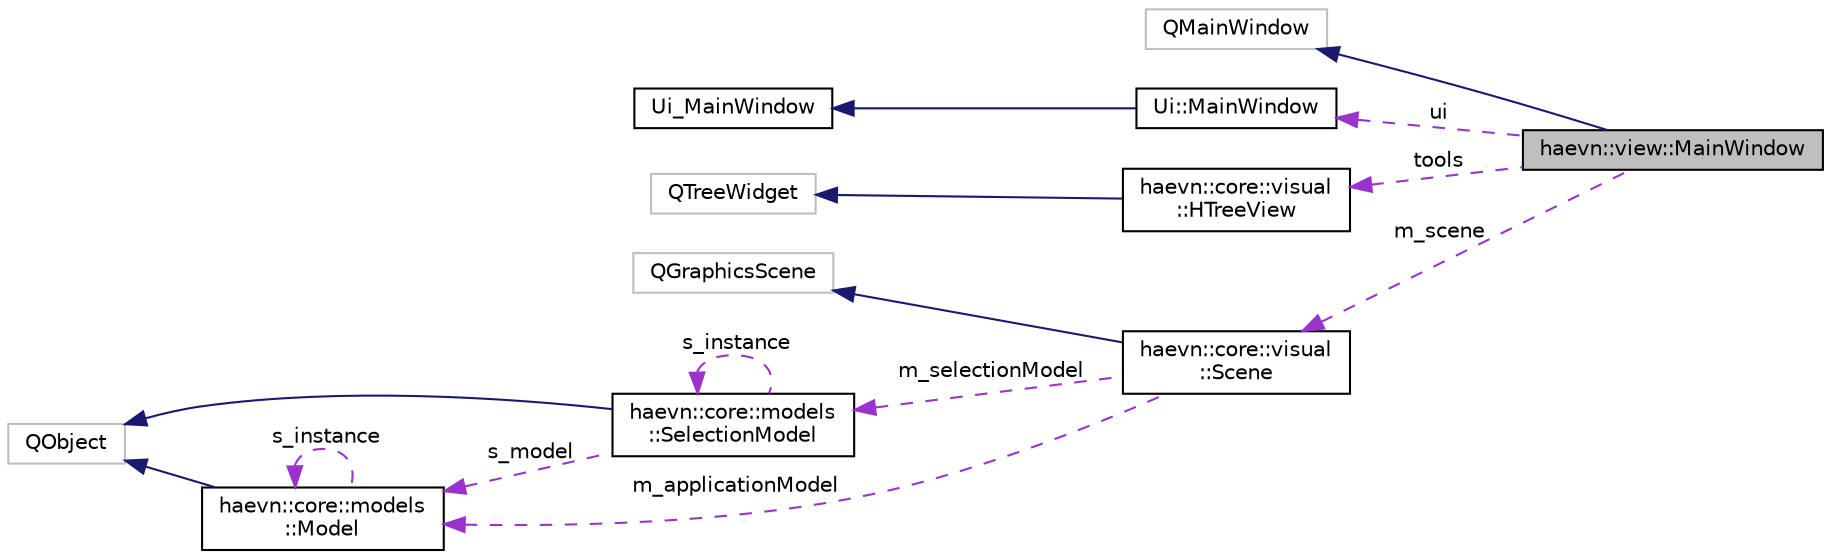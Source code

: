 digraph "haevn::view::MainWindow"
{
 // LATEX_PDF_SIZE
  edge [fontname="Helvetica",fontsize="10",labelfontname="Helvetica",labelfontsize="10"];
  node [fontname="Helvetica",fontsize="10",shape=record];
  rankdir="LR";
  Node2 [label="haevn::view::MainWindow",height=0.2,width=0.4,color="black", fillcolor="grey75", style="filled", fontcolor="black",tooltip="This class is the main window, which is the root for every other window/widget."];
  Node3 -> Node2 [dir="back",color="midnightblue",fontsize="10",style="solid",fontname="Helvetica"];
  Node3 [label="QMainWindow",height=0.2,width=0.4,color="grey75", fillcolor="white", style="filled",tooltip=" "];
  Node4 -> Node2 [dir="back",color="darkorchid3",fontsize="10",style="dashed",label=" ui" ,fontname="Helvetica"];
  Node4 [label="Ui::MainWindow",height=0.2,width=0.4,color="black", fillcolor="white", style="filled",URL="$class_ui_1_1_main_window.html",tooltip=" "];
  Node5 -> Node4 [dir="back",color="midnightblue",fontsize="10",style="solid",fontname="Helvetica"];
  Node5 [label="Ui_MainWindow",height=0.2,width=0.4,color="black", fillcolor="white", style="filled",URL="$class_ui___main_window.html",tooltip=" "];
  Node6 -> Node2 [dir="back",color="darkorchid3",fontsize="10",style="dashed",label=" tools" ,fontname="Helvetica"];
  Node6 [label="haevn::core::visual\l::HTreeView",height=0.2,width=0.4,color="black", fillcolor="white", style="filled",URL="$classhaevn_1_1core_1_1visual_1_1_h_tree_view.html",tooltip="This class is a custom implementation of a QTreeWidget. It is used to enable drag and drop operation...."];
  Node7 -> Node6 [dir="back",color="midnightblue",fontsize="10",style="solid",fontname="Helvetica"];
  Node7 [label="QTreeWidget",height=0.2,width=0.4,color="grey75", fillcolor="white", style="filled",tooltip=" "];
  Node8 -> Node2 [dir="back",color="darkorchid3",fontsize="10",style="dashed",label=" m_scene" ,fontname="Helvetica"];
  Node8 [label="haevn::core::visual\l::Scene",height=0.2,width=0.4,color="black", fillcolor="white", style="filled",URL="$classhaevn_1_1core_1_1visual_1_1_scene.html",tooltip="This class is a custom implementation of a QGraphicsScene. It is used to enable interaction,..."];
  Node9 -> Node8 [dir="back",color="midnightblue",fontsize="10",style="solid",fontname="Helvetica"];
  Node9 [label="QGraphicsScene",height=0.2,width=0.4,color="grey75", fillcolor="white", style="filled",tooltip=" "];
  Node10 -> Node8 [dir="back",color="darkorchid3",fontsize="10",style="dashed",label=" m_selectionModel" ,fontname="Helvetica"];
  Node10 [label="haevn::core::models\l::SelectionModel",height=0.2,width=0.4,color="black", fillcolor="white", style="filled",URL="$classhaevn_1_1core_1_1models_1_1_selection_model.html",tooltip="This class represent the current selection data."];
  Node11 -> Node10 [dir="back",color="midnightblue",fontsize="10",style="solid",fontname="Helvetica"];
  Node11 [label="QObject",height=0.2,width=0.4,color="grey75", fillcolor="white", style="filled",tooltip=" "];
  Node12 -> Node10 [dir="back",color="darkorchid3",fontsize="10",style="dashed",label=" s_model" ,fontname="Helvetica"];
  Node12 [label="haevn::core::models\l::Model",height=0.2,width=0.4,color="black", fillcolor="white", style="filled",URL="$classhaevn_1_1core_1_1models_1_1_model.html",tooltip="This class represent the application data."];
  Node11 -> Node12 [dir="back",color="midnightblue",fontsize="10",style="solid",fontname="Helvetica"];
  Node12 -> Node12 [dir="back",color="darkorchid3",fontsize="10",style="dashed",label=" s_instance" ,fontname="Helvetica"];
  Node10 -> Node10 [dir="back",color="darkorchid3",fontsize="10",style="dashed",label=" s_instance" ,fontname="Helvetica"];
  Node12 -> Node8 [dir="back",color="darkorchid3",fontsize="10",style="dashed",label=" m_applicationModel" ,fontname="Helvetica"];
}
